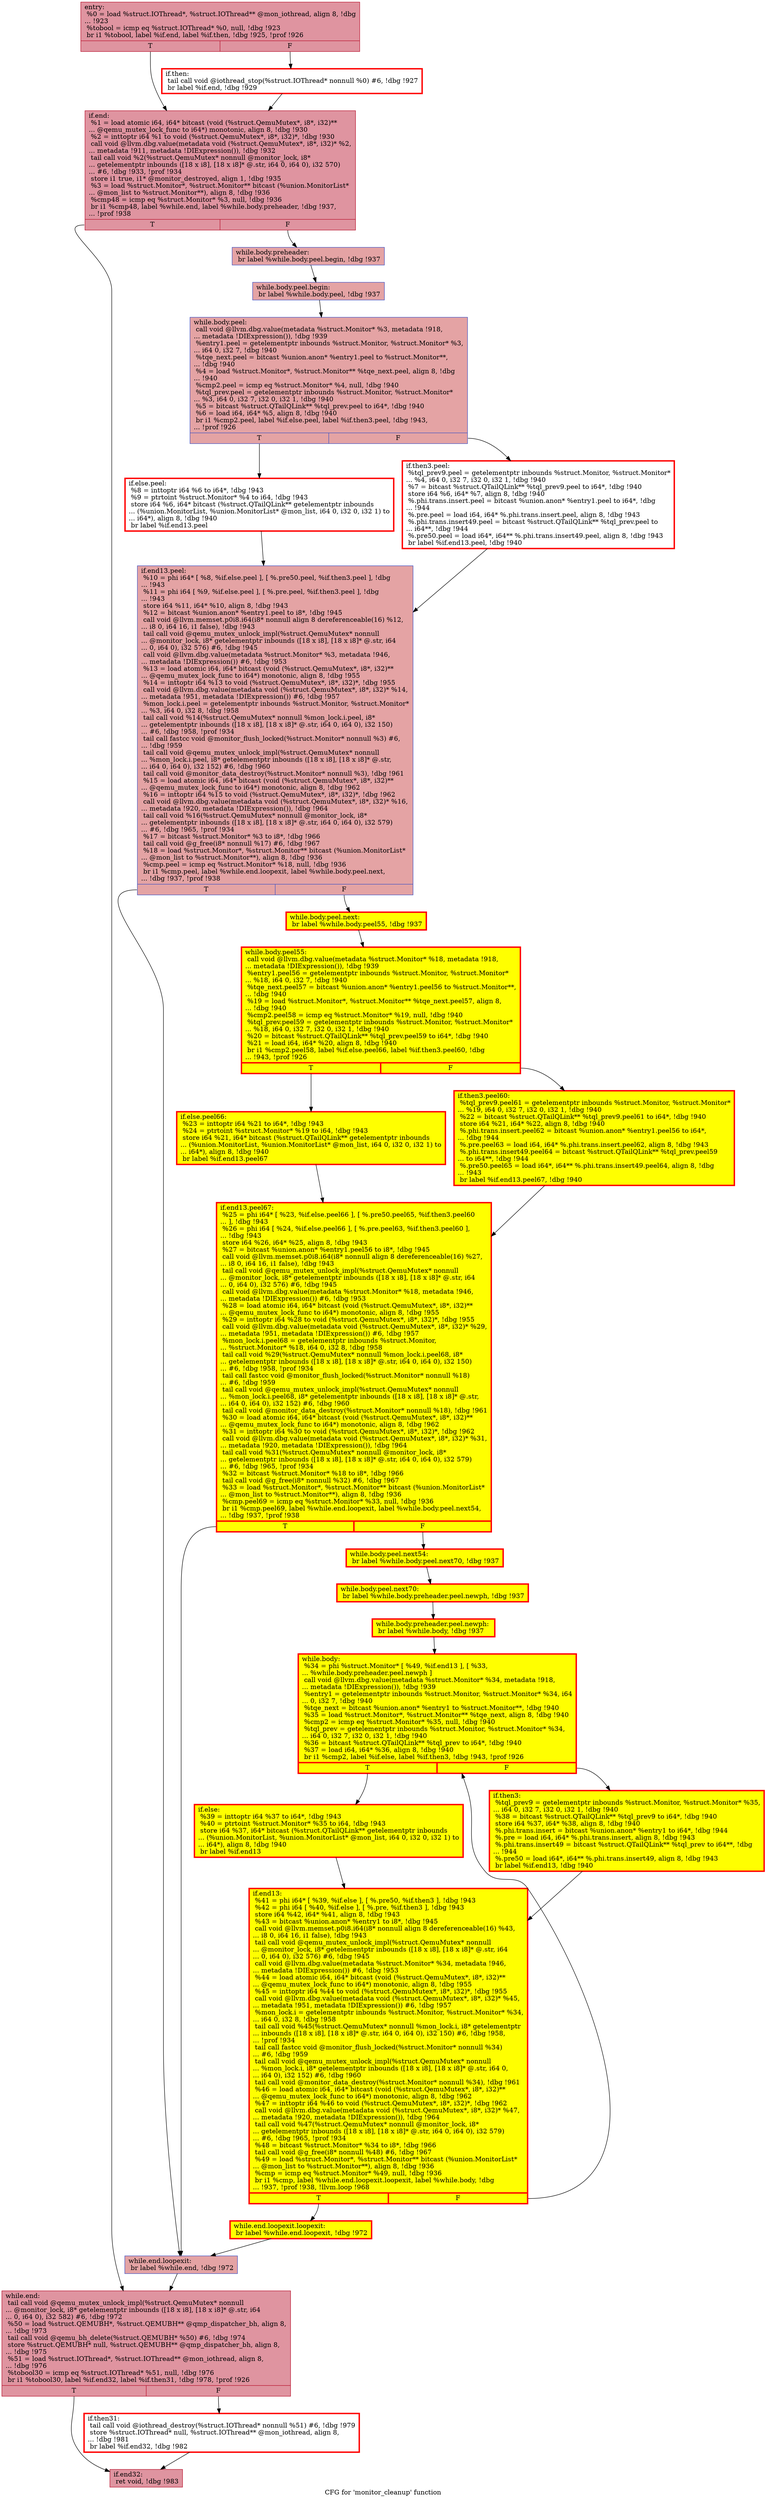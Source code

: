 digraph "CFG for 'monitor_cleanup' function" {
	label="CFG for 'monitor_cleanup' function";

	Node0x55aadc936b40 [shape=record,color="#b70d28ff", style=filled, fillcolor="#b70d2870",label="{entry:\l  %0 = load %struct.IOThread*, %struct.IOThread** @mon_iothread, align 8, !dbg\l... !923\l  %tobool = icmp eq %struct.IOThread* %0, null, !dbg !923\l  br i1 %tobool, label %if.end, label %if.then, !dbg !925, !prof !926\l|{<s0>T|<s1>F}}"];
	Node0x55aadc936b40:s0 -> Node0x55aadc938b70;
	Node0x55aadc936b40:s1 -> Node0x55aadc938b20;
	Node0x55aadc938b20 [shape=record,penwidth=3.0, color="red",label="{if.then:                                          \l  tail call void @iothread_stop(%struct.IOThread* nonnull %0) #6, !dbg !927\l  br label %if.end, !dbg !929\l}"];
	Node0x55aadc938b20 -> Node0x55aadc938b70;
	Node0x55aadc938b70 [shape=record,color="#b70d28ff", style=filled, fillcolor="#b70d2870",label="{if.end:                                           \l  %1 = load atomic i64, i64* bitcast (void (%struct.QemuMutex*, i8*, i32)**\l... @qemu_mutex_lock_func to i64*) monotonic, align 8, !dbg !930\l  %2 = inttoptr i64 %1 to void (%struct.QemuMutex*, i8*, i32)*, !dbg !930\l  call void @llvm.dbg.value(metadata void (%struct.QemuMutex*, i8*, i32)* %2,\l... metadata !911, metadata !DIExpression()), !dbg !932\l  tail call void %2(%struct.QemuMutex* nonnull @monitor_lock, i8*\l... getelementptr inbounds ([18 x i8], [18 x i8]* @.str, i64 0, i64 0), i32 570)\l... #6, !dbg !933, !prof !934\l  store i1 true, i1* @monitor_destroyed, align 1, !dbg !935\l  %3 = load %struct.Monitor*, %struct.Monitor** bitcast (%union.MonitorList*\l... @mon_list to %struct.Monitor**), align 8, !dbg !936\l  %cmp48 = icmp eq %struct.Monitor* %3, null, !dbg !936\l  br i1 %cmp48, label %while.end, label %while.body.preheader, !dbg !937,\l... !prof !938\l|{<s0>T|<s1>F}}"];
	Node0x55aadc938b70:s0 -> Node0x55aadc93a280;
	Node0x55aadc938b70:s1 -> Node0x55aadc9ad330;
	Node0x55aadc9ad330 [shape=record,color="#3d50c3ff", style=filled, fillcolor="#c32e3170",label="{while.body.preheader:                             \l  br label %while.body.peel.begin, !dbg !937\l}"];
	Node0x55aadc9ad330 -> Node0x55aadc9abf60;
	Node0x55aadc9abf60 [shape=record,color="#3d50c3ff", style=filled, fillcolor="#c32e3170",label="{while.body.peel.begin:                            \l  br label %while.body.peel, !dbg !937\l}"];
	Node0x55aadc9abf60 -> Node0x55aadc9005f0;
	Node0x55aadc9005f0 [shape=record,color="#3d50c3ff", style=filled, fillcolor="#c32e3170",label="{while.body.peel:                                  \l  call void @llvm.dbg.value(metadata %struct.Monitor* %3, metadata !918,\l... metadata !DIExpression()), !dbg !939\l  %entry1.peel = getelementptr inbounds %struct.Monitor, %struct.Monitor* %3,\l... i64 0, i32 7, !dbg !940\l  %tqe_next.peel = bitcast %union.anon* %entry1.peel to %struct.Monitor**,\l... !dbg !940\l  %4 = load %struct.Monitor*, %struct.Monitor** %tqe_next.peel, align 8, !dbg\l... !940\l  %cmp2.peel = icmp eq %struct.Monitor* %4, null, !dbg !940\l  %tql_prev.peel = getelementptr inbounds %struct.Monitor, %struct.Monitor*\l... %3, i64 0, i32 7, i32 0, i32 1, !dbg !940\l  %5 = bitcast %struct.QTailQLink** %tql_prev.peel to i64*, !dbg !940\l  %6 = load i64, i64* %5, align 8, !dbg !940\l  br i1 %cmp2.peel, label %if.else.peel, label %if.then3.peel, !dbg !943,\l... !prof !926\l|{<s0>T|<s1>F}}"];
	Node0x55aadc9005f0:s0 -> Node0x55aadc9ddb60;
	Node0x55aadc9005f0:s1 -> Node0x55aadc8b1aa0;
	Node0x55aadc8b1aa0 [shape=record,penwidth=3.0, color="red",label="{if.then3.peel:                                    \l  %tql_prev9.peel = getelementptr inbounds %struct.Monitor, %struct.Monitor*\l... %4, i64 0, i32 7, i32 0, i32 1, !dbg !940\l  %7 = bitcast %struct.QTailQLink** %tql_prev9.peel to i64*, !dbg !940\l  store i64 %6, i64* %7, align 8, !dbg !940\l  %.phi.trans.insert.peel = bitcast %union.anon* %entry1.peel to i64*, !dbg\l... !944\l  %.pre.peel = load i64, i64* %.phi.trans.insert.peel, align 8, !dbg !943\l  %.phi.trans.insert49.peel = bitcast %struct.QTailQLink** %tql_prev.peel to\l... i64**, !dbg !944\l  %.pre50.peel = load i64*, i64** %.phi.trans.insert49.peel, align 8, !dbg !943\l  br label %if.end13.peel, !dbg !940\l}"];
	Node0x55aadc8b1aa0 -> Node0x55aadcad85e0;
	Node0x55aadc9ddb60 [shape=record,penwidth=3.0, color="red",label="{if.else.peel:                                     \l  %8 = inttoptr i64 %6 to i64*, !dbg !943\l  %9 = ptrtoint %struct.Monitor* %4 to i64, !dbg !943\l  store i64 %6, i64* bitcast (%struct.QTailQLink** getelementptr inbounds\l... (%union.MonitorList, %union.MonitorList* @mon_list, i64 0, i32 0, i32 1) to\l... i64*), align 8, !dbg !940\l  br label %if.end13.peel\l}"];
	Node0x55aadc9ddb60 -> Node0x55aadcad85e0;
	Node0x55aadcad85e0 [shape=record,color="#3d50c3ff", style=filled, fillcolor="#c32e3170",label="{if.end13.peel:                                    \l  %10 = phi i64* [ %8, %if.else.peel ], [ %.pre50.peel, %if.then3.peel ], !dbg\l... !943\l  %11 = phi i64 [ %9, %if.else.peel ], [ %.pre.peel, %if.then3.peel ], !dbg\l... !943\l  store i64 %11, i64* %10, align 8, !dbg !943\l  %12 = bitcast %union.anon* %entry1.peel to i8*, !dbg !945\l  call void @llvm.memset.p0i8.i64(i8* nonnull align 8 dereferenceable(16) %12,\l... i8 0, i64 16, i1 false), !dbg !943\l  tail call void @qemu_mutex_unlock_impl(%struct.QemuMutex* nonnull\l... @monitor_lock, i8* getelementptr inbounds ([18 x i8], [18 x i8]* @.str, i64\l... 0, i64 0), i32 576) #6, !dbg !945\l  call void @llvm.dbg.value(metadata %struct.Monitor* %3, metadata !946,\l... metadata !DIExpression()) #6, !dbg !953\l  %13 = load atomic i64, i64* bitcast (void (%struct.QemuMutex*, i8*, i32)**\l... @qemu_mutex_lock_func to i64*) monotonic, align 8, !dbg !955\l  %14 = inttoptr i64 %13 to void (%struct.QemuMutex*, i8*, i32)*, !dbg !955\l  call void @llvm.dbg.value(metadata void (%struct.QemuMutex*, i8*, i32)* %14,\l... metadata !951, metadata !DIExpression()) #6, !dbg !957\l  %mon_lock.i.peel = getelementptr inbounds %struct.Monitor, %struct.Monitor*\l... %3, i64 0, i32 8, !dbg !958\l  tail call void %14(%struct.QemuMutex* nonnull %mon_lock.i.peel, i8*\l... getelementptr inbounds ([18 x i8], [18 x i8]* @.str, i64 0, i64 0), i32 150)\l... #6, !dbg !958, !prof !934\l  tail call fastcc void @monitor_flush_locked(%struct.Monitor* nonnull %3) #6,\l... !dbg !959\l  tail call void @qemu_mutex_unlock_impl(%struct.QemuMutex* nonnull\l... %mon_lock.i.peel, i8* getelementptr inbounds ([18 x i8], [18 x i8]* @.str,\l... i64 0, i64 0), i32 152) #6, !dbg !960\l  tail call void @monitor_data_destroy(%struct.Monitor* nonnull %3), !dbg !961\l  %15 = load atomic i64, i64* bitcast (void (%struct.QemuMutex*, i8*, i32)**\l... @qemu_mutex_lock_func to i64*) monotonic, align 8, !dbg !962\l  %16 = inttoptr i64 %15 to void (%struct.QemuMutex*, i8*, i32)*, !dbg !962\l  call void @llvm.dbg.value(metadata void (%struct.QemuMutex*, i8*, i32)* %16,\l... metadata !920, metadata !DIExpression()), !dbg !964\l  tail call void %16(%struct.QemuMutex* nonnull @monitor_lock, i8*\l... getelementptr inbounds ([18 x i8], [18 x i8]* @.str, i64 0, i64 0), i32 579)\l... #6, !dbg !965, !prof !934\l  %17 = bitcast %struct.Monitor* %3 to i8*, !dbg !966\l  tail call void @g_free(i8* nonnull %17) #6, !dbg !967\l  %18 = load %struct.Monitor*, %struct.Monitor** bitcast (%union.MonitorList*\l... @mon_list to %struct.Monitor**), align 8, !dbg !936\l  %cmp.peel = icmp eq %struct.Monitor* %18, null, !dbg !936\l  br i1 %cmp.peel, label %while.end.loopexit, label %while.body.peel.next,\l... !dbg !937, !prof !938\l|{<s0>T|<s1>F}}"];
	Node0x55aadcad85e0:s0 -> Node0x55aadc8b1b80;
	Node0x55aadcad85e0:s1 -> Node0x55aadcb04430;
	Node0x55aadcb04430 [shape=record,penwidth=3.0, style="filled", color="red", fillcolor="yellow",label="{while.body.peel.next:                             \l  br label %while.body.peel55, !dbg !937\l}"];
	Node0x55aadcb04430 -> Node0x55aadc9d1240;
	Node0x55aadc9d1240 [shape=record,penwidth=3.0, style="filled", color="red", fillcolor="yellow",label="{while.body.peel55:                                \l  call void @llvm.dbg.value(metadata %struct.Monitor* %18, metadata !918,\l... metadata !DIExpression()), !dbg !939\l  %entry1.peel56 = getelementptr inbounds %struct.Monitor, %struct.Monitor*\l... %18, i64 0, i32 7, !dbg !940\l  %tqe_next.peel57 = bitcast %union.anon* %entry1.peel56 to %struct.Monitor**,\l... !dbg !940\l  %19 = load %struct.Monitor*, %struct.Monitor** %tqe_next.peel57, align 8,\l... !dbg !940\l  %cmp2.peel58 = icmp eq %struct.Monitor* %19, null, !dbg !940\l  %tql_prev.peel59 = getelementptr inbounds %struct.Monitor, %struct.Monitor*\l... %18, i64 0, i32 7, i32 0, i32 1, !dbg !940\l  %20 = bitcast %struct.QTailQLink** %tql_prev.peel59 to i64*, !dbg !940\l  %21 = load i64, i64* %20, align 8, !dbg !940\l  br i1 %cmp2.peel58, label %if.else.peel66, label %if.then3.peel60, !dbg\l... !943, !prof !926\l|{<s0>T|<s1>F}}"];
	Node0x55aadc9d1240:s0 -> Node0x55aadc8da610;
	Node0x55aadc9d1240:s1 -> Node0x55aadc93d4a0;
	Node0x55aadc93d4a0 [shape=record,penwidth=3.0, style="filled", color="red", fillcolor="yellow",label="{if.then3.peel60:                                  \l  %tql_prev9.peel61 = getelementptr inbounds %struct.Monitor, %struct.Monitor*\l... %19, i64 0, i32 7, i32 0, i32 1, !dbg !940\l  %22 = bitcast %struct.QTailQLink** %tql_prev9.peel61 to i64*, !dbg !940\l  store i64 %21, i64* %22, align 8, !dbg !940\l  %.phi.trans.insert.peel62 = bitcast %union.anon* %entry1.peel56 to i64*,\l... !dbg !944\l  %.pre.peel63 = load i64, i64* %.phi.trans.insert.peel62, align 8, !dbg !943\l  %.phi.trans.insert49.peel64 = bitcast %struct.QTailQLink** %tql_prev.peel59\l... to i64**, !dbg !944\l  %.pre50.peel65 = load i64*, i64** %.phi.trans.insert49.peel64, align 8, !dbg\l... !943\l  br label %if.end13.peel67, !dbg !940\l}"];
	Node0x55aadc93d4a0 -> Node0x55aadc99d7e0;
	Node0x55aadc8da610 [shape=record,penwidth=3.0, style="filled", color="red", fillcolor="yellow",label="{if.else.peel66:                                   \l  %23 = inttoptr i64 %21 to i64*, !dbg !943\l  %24 = ptrtoint %struct.Monitor* %19 to i64, !dbg !943\l  store i64 %21, i64* bitcast (%struct.QTailQLink** getelementptr inbounds\l... (%union.MonitorList, %union.MonitorList* @mon_list, i64 0, i32 0, i32 1) to\l... i64*), align 8, !dbg !940\l  br label %if.end13.peel67\l}"];
	Node0x55aadc8da610 -> Node0x55aadc99d7e0;
	Node0x55aadc99d7e0 [shape=record,penwidth=3.0, style="filled", color="red", fillcolor="yellow",label="{if.end13.peel67:                                  \l  %25 = phi i64* [ %23, %if.else.peel66 ], [ %.pre50.peel65, %if.then3.peel60\l... ], !dbg !943\l  %26 = phi i64 [ %24, %if.else.peel66 ], [ %.pre.peel63, %if.then3.peel60 ],\l... !dbg !943\l  store i64 %26, i64* %25, align 8, !dbg !943\l  %27 = bitcast %union.anon* %entry1.peel56 to i8*, !dbg !945\l  call void @llvm.memset.p0i8.i64(i8* nonnull align 8 dereferenceable(16) %27,\l... i8 0, i64 16, i1 false), !dbg !943\l  tail call void @qemu_mutex_unlock_impl(%struct.QemuMutex* nonnull\l... @monitor_lock, i8* getelementptr inbounds ([18 x i8], [18 x i8]* @.str, i64\l... 0, i64 0), i32 576) #6, !dbg !945\l  call void @llvm.dbg.value(metadata %struct.Monitor* %18, metadata !946,\l... metadata !DIExpression()) #6, !dbg !953\l  %28 = load atomic i64, i64* bitcast (void (%struct.QemuMutex*, i8*, i32)**\l... @qemu_mutex_lock_func to i64*) monotonic, align 8, !dbg !955\l  %29 = inttoptr i64 %28 to void (%struct.QemuMutex*, i8*, i32)*, !dbg !955\l  call void @llvm.dbg.value(metadata void (%struct.QemuMutex*, i8*, i32)* %29,\l... metadata !951, metadata !DIExpression()) #6, !dbg !957\l  %mon_lock.i.peel68 = getelementptr inbounds %struct.Monitor,\l... %struct.Monitor* %18, i64 0, i32 8, !dbg !958\l  tail call void %29(%struct.QemuMutex* nonnull %mon_lock.i.peel68, i8*\l... getelementptr inbounds ([18 x i8], [18 x i8]* @.str, i64 0, i64 0), i32 150)\l... #6, !dbg !958, !prof !934\l  tail call fastcc void @monitor_flush_locked(%struct.Monitor* nonnull %18)\l... #6, !dbg !959\l  tail call void @qemu_mutex_unlock_impl(%struct.QemuMutex* nonnull\l... %mon_lock.i.peel68, i8* getelementptr inbounds ([18 x i8], [18 x i8]* @.str,\l... i64 0, i64 0), i32 152) #6, !dbg !960\l  tail call void @monitor_data_destroy(%struct.Monitor* nonnull %18), !dbg !961\l  %30 = load atomic i64, i64* bitcast (void (%struct.QemuMutex*, i8*, i32)**\l... @qemu_mutex_lock_func to i64*) monotonic, align 8, !dbg !962\l  %31 = inttoptr i64 %30 to void (%struct.QemuMutex*, i8*, i32)*, !dbg !962\l  call void @llvm.dbg.value(metadata void (%struct.QemuMutex*, i8*, i32)* %31,\l... metadata !920, metadata !DIExpression()), !dbg !964\l  tail call void %31(%struct.QemuMutex* nonnull @monitor_lock, i8*\l... getelementptr inbounds ([18 x i8], [18 x i8]* @.str, i64 0, i64 0), i32 579)\l... #6, !dbg !965, !prof !934\l  %32 = bitcast %struct.Monitor* %18 to i8*, !dbg !966\l  tail call void @g_free(i8* nonnull %32) #6, !dbg !967\l  %33 = load %struct.Monitor*, %struct.Monitor** bitcast (%union.MonitorList*\l... @mon_list to %struct.Monitor**), align 8, !dbg !936\l  %cmp.peel69 = icmp eq %struct.Monitor* %33, null, !dbg !936\l  br i1 %cmp.peel69, label %while.end.loopexit, label %while.body.peel.next54,\l... !dbg !937, !prof !938\l|{<s0>T|<s1>F}}"];
	Node0x55aadc99d7e0:s0 -> Node0x55aadc8b1b80;
	Node0x55aadc99d7e0:s1 -> Node0x55aadcb046b0;
	Node0x55aadcb046b0 [shape=record,penwidth=3.0, style="filled", color="red", fillcolor="yellow",label="{while.body.peel.next54:                           \l  br label %while.body.peel.next70, !dbg !937\l}"];
	Node0x55aadcb046b0 -> Node0x55aadc9e8e10;
	Node0x55aadc9e8e10 [shape=record,penwidth=3.0, style="filled", color="red", fillcolor="yellow",label="{while.body.peel.next70:                           \l  br label %while.body.preheader.peel.newph, !dbg !937\l}"];
	Node0x55aadc9e8e10 -> Node0x55aadcb04250;
	Node0x55aadcb04250 [shape=record,penwidth=3.0, style="filled", color="red", fillcolor="yellow",label="{while.body.preheader.peel.newph:                  \l  br label %while.body, !dbg !937\l}"];
	Node0x55aadcb04250 -> Node0x55aadc93a590;
	Node0x55aadc93a590 [shape=record,penwidth=3.0, style="filled", color="red", fillcolor="yellow",label="{while.body:                                       \l  %34 = phi %struct.Monitor* [ %49, %if.end13 ], [ %33,\l... %while.body.preheader.peel.newph ]\l  call void @llvm.dbg.value(metadata %struct.Monitor* %34, metadata !918,\l... metadata !DIExpression()), !dbg !939\l  %entry1 = getelementptr inbounds %struct.Monitor, %struct.Monitor* %34, i64\l... 0, i32 7, !dbg !940\l  %tqe_next = bitcast %union.anon* %entry1 to %struct.Monitor**, !dbg !940\l  %35 = load %struct.Monitor*, %struct.Monitor** %tqe_next, align 8, !dbg !940\l  %cmp2 = icmp eq %struct.Monitor* %35, null, !dbg !940\l  %tql_prev = getelementptr inbounds %struct.Monitor, %struct.Monitor* %34,\l... i64 0, i32 7, i32 0, i32 1, !dbg !940\l  %36 = bitcast %struct.QTailQLink** %tql_prev to i64*, !dbg !940\l  %37 = load i64, i64* %36, align 8, !dbg !940\l  br i1 %cmp2, label %if.else, label %if.then3, !dbg !943, !prof !926\l|{<s0>T|<s1>F}}"];
	Node0x55aadc93a590:s0 -> Node0x55aadc93b080;
	Node0x55aadc93a590:s1 -> Node0x55aadc93afa0;
	Node0x55aadc93afa0 [shape=record,penwidth=3.0, style="filled", color="red", fillcolor="yellow",label="{if.then3:                                         \l  %tql_prev9 = getelementptr inbounds %struct.Monitor, %struct.Monitor* %35,\l... i64 0, i32 7, i32 0, i32 1, !dbg !940\l  %38 = bitcast %struct.QTailQLink** %tql_prev9 to i64*, !dbg !940\l  store i64 %37, i64* %38, align 8, !dbg !940\l  %.phi.trans.insert = bitcast %union.anon* %entry1 to i64*, !dbg !944\l  %.pre = load i64, i64* %.phi.trans.insert, align 8, !dbg !943\l  %.phi.trans.insert49 = bitcast %struct.QTailQLink** %tql_prev to i64**, !dbg\l... !944\l  %.pre50 = load i64*, i64** %.phi.trans.insert49, align 8, !dbg !943\l  br label %if.end13, !dbg !940\l}"];
	Node0x55aadc93afa0 -> Node0x55aadc93b010;
	Node0x55aadc93b080 [shape=record,penwidth=3.0, style="filled", color="red", fillcolor="yellow",label="{if.else:                                          \l  %39 = inttoptr i64 %37 to i64*, !dbg !943\l  %40 = ptrtoint %struct.Monitor* %35 to i64, !dbg !943\l  store i64 %37, i64* bitcast (%struct.QTailQLink** getelementptr inbounds\l... (%union.MonitorList, %union.MonitorList* @mon_list, i64 0, i32 0, i32 1) to\l... i64*), align 8, !dbg !940\l  br label %if.end13\l}"];
	Node0x55aadc93b080 -> Node0x55aadc93b010;
	Node0x55aadc93b010 [shape=record,penwidth=3.0, style="filled", color="red", fillcolor="yellow",label="{if.end13:                                         \l  %41 = phi i64* [ %39, %if.else ], [ %.pre50, %if.then3 ], !dbg !943\l  %42 = phi i64 [ %40, %if.else ], [ %.pre, %if.then3 ], !dbg !943\l  store i64 %42, i64* %41, align 8, !dbg !943\l  %43 = bitcast %union.anon* %entry1 to i8*, !dbg !945\l  call void @llvm.memset.p0i8.i64(i8* nonnull align 8 dereferenceable(16) %43,\l... i8 0, i64 16, i1 false), !dbg !943\l  tail call void @qemu_mutex_unlock_impl(%struct.QemuMutex* nonnull\l... @monitor_lock, i8* getelementptr inbounds ([18 x i8], [18 x i8]* @.str, i64\l... 0, i64 0), i32 576) #6, !dbg !945\l  call void @llvm.dbg.value(metadata %struct.Monitor* %34, metadata !946,\l... metadata !DIExpression()) #6, !dbg !953\l  %44 = load atomic i64, i64* bitcast (void (%struct.QemuMutex*, i8*, i32)**\l... @qemu_mutex_lock_func to i64*) monotonic, align 8, !dbg !955\l  %45 = inttoptr i64 %44 to void (%struct.QemuMutex*, i8*, i32)*, !dbg !955\l  call void @llvm.dbg.value(metadata void (%struct.QemuMutex*, i8*, i32)* %45,\l... metadata !951, metadata !DIExpression()) #6, !dbg !957\l  %mon_lock.i = getelementptr inbounds %struct.Monitor, %struct.Monitor* %34,\l... i64 0, i32 8, !dbg !958\l  tail call void %45(%struct.QemuMutex* nonnull %mon_lock.i, i8* getelementptr\l... inbounds ([18 x i8], [18 x i8]* @.str, i64 0, i64 0), i32 150) #6, !dbg !958,\l... !prof !934\l  tail call fastcc void @monitor_flush_locked(%struct.Monitor* nonnull %34)\l... #6, !dbg !959\l  tail call void @qemu_mutex_unlock_impl(%struct.QemuMutex* nonnull\l... %mon_lock.i, i8* getelementptr inbounds ([18 x i8], [18 x i8]* @.str, i64 0,\l... i64 0), i32 152) #6, !dbg !960\l  tail call void @monitor_data_destroy(%struct.Monitor* nonnull %34), !dbg !961\l  %46 = load atomic i64, i64* bitcast (void (%struct.QemuMutex*, i8*, i32)**\l... @qemu_mutex_lock_func to i64*) monotonic, align 8, !dbg !962\l  %47 = inttoptr i64 %46 to void (%struct.QemuMutex*, i8*, i32)*, !dbg !962\l  call void @llvm.dbg.value(metadata void (%struct.QemuMutex*, i8*, i32)* %47,\l... metadata !920, metadata !DIExpression()), !dbg !964\l  tail call void %47(%struct.QemuMutex* nonnull @monitor_lock, i8*\l... getelementptr inbounds ([18 x i8], [18 x i8]* @.str, i64 0, i64 0), i32 579)\l... #6, !dbg !965, !prof !934\l  %48 = bitcast %struct.Monitor* %34 to i8*, !dbg !966\l  tail call void @g_free(i8* nonnull %48) #6, !dbg !967\l  %49 = load %struct.Monitor*, %struct.Monitor** bitcast (%union.MonitorList*\l... @mon_list to %struct.Monitor**), align 8, !dbg !936\l  %cmp = icmp eq %struct.Monitor* %49, null, !dbg !936\l  br i1 %cmp, label %while.end.loopexit.loopexit, label %while.body, !dbg\l... !937, !prof !938, !llvm.loop !968\l|{<s0>T|<s1>F}}"];
	Node0x55aadc93b010:s0 -> Node0x55aadc99db30;
	Node0x55aadc93b010:s1 -> Node0x55aadc93a590;
	Node0x55aadc99db30 [shape=record,penwidth=3.0, style="filled", color="red", fillcolor="yellow",label="{while.end.loopexit.loopexit:                      \l  br label %while.end.loopexit, !dbg !972\l}"];
	Node0x55aadc99db30 -> Node0x55aadc8b1b80;
	Node0x55aadc8b1b80 [shape=record,color="#3d50c3ff", style=filled, fillcolor="#c32e3170",label="{while.end.loopexit:                               \l  br label %while.end, !dbg !972\l}"];
	Node0x55aadc8b1b80 -> Node0x55aadc93a280;
	Node0x55aadc93a280 [shape=record,color="#b70d28ff", style=filled, fillcolor="#b70d2870",label="{while.end:                                        \l  tail call void @qemu_mutex_unlock_impl(%struct.QemuMutex* nonnull\l... @monitor_lock, i8* getelementptr inbounds ([18 x i8], [18 x i8]* @.str, i64\l... 0, i64 0), i32 582) #6, !dbg !972\l  %50 = load %struct.QEMUBH*, %struct.QEMUBH** @qmp_dispatcher_bh, align 8,\l... !dbg !973\l  tail call void @qemu_bh_delete(%struct.QEMUBH* %50) #6, !dbg !974\l  store %struct.QEMUBH* null, %struct.QEMUBH** @qmp_dispatcher_bh, align 8,\l... !dbg !975\l  %51 = load %struct.IOThread*, %struct.IOThread** @mon_iothread, align 8,\l... !dbg !976\l  %tobool30 = icmp eq %struct.IOThread* %51, null, !dbg !976\l  br i1 %tobool30, label %if.end32, label %if.then31, !dbg !978, !prof !926\l|{<s0>T|<s1>F}}"];
	Node0x55aadc93a280:s0 -> Node0x55aadc940ca0;
	Node0x55aadc93a280:s1 -> Node0x55aadc940c50;
	Node0x55aadc940c50 [shape=record,penwidth=3.0, color="red",label="{if.then31:                                        \l  tail call void @iothread_destroy(%struct.IOThread* nonnull %51) #6, !dbg !979\l  store %struct.IOThread* null, %struct.IOThread** @mon_iothread, align 8,\l... !dbg !981\l  br label %if.end32, !dbg !982\l}"];
	Node0x55aadc940c50 -> Node0x55aadc940ca0;
	Node0x55aadc940ca0 [shape=record,color="#b70d28ff", style=filled, fillcolor="#b70d2870",label="{if.end32:                                         \l  ret void, !dbg !983\l}"];
}

